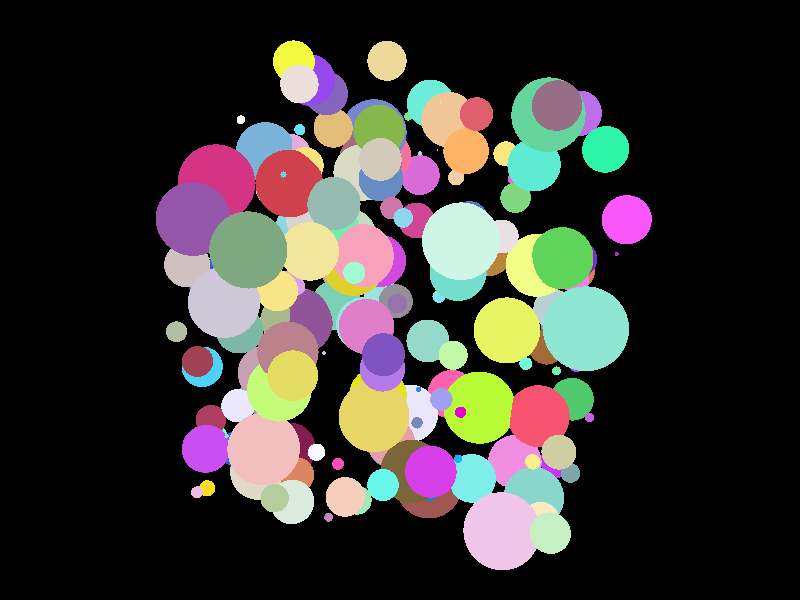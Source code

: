#include "colors.inc"

camera {
    location <0, 0, 0>
    look_at <5, 0, 0>
    angle 40
    up <0, 1, 0>
}

sphere {
    <5.62619, 0.661104, 0.168397>, 0.0122678
    pigment {
        rgb <0.151764, 0.536581, 0.335114>
    }
}

sphere {
    <4.92309, 1.07385, 0.0581824>, 0.0878012
    pigment {
        rgb <0.856326, 0.690416, 0.329684>
    }
}

sphere {
    <5.9495, 0.226891, -0.87661>, 0.168113
    pigment {
        rgb <0.112572, 0.658096, 0.0992078>
    }
}

sphere {
    <5.67758, -0.318525, 1.04573>, 0.0794721
    pigment {
        rgb <0.353734, 0.0536586, 0.0893398>
    }
}

sphere {
    <5.87929, 0.955427, 0.864344>, 0.00988299
    pigment {
        rgb <0.941856, 0.500599, 0.901928>
    }
}

sphere {
    <5.69928, -0.854847, 0.673263>, 0.0847897
    pigment {
        rgb <0.958083, 0.646009, 0.543919>
    }
}

sphere {
    <6.8227, -0.452256, 0.838159>, 0.167464
    pigment {
        rgb <0.562881, 0.353211, 0.453702>
    }
}

sphere {
    <6.30949, -0.0202848, 0.0142018>, 0.0557067
    pigment {
        rgb <0.300723, 0.176149, 0.407512>
    }
}

sphere {
    <6.52151, 0.232615, 0.119244>, 0.155468
    pigment {
        rgb <0.644341, 0.0672841, 0.757304>
    }
}

sphere {
    <5.8564, 0.490409, 0.044594>, 0.0600959
    pigment {
        rgb <0.617505, 0.185534, 0.387387>
    }
}

sphere {
    <6.30127, -0.820673, 0.0509635>, 0.1377
    pigment {
        rgb <0.797274, 0.33972, 0.405913>
    }
}

sphere {
    <5.24622, -0.759623, -0.277232>, 0.0199736
    pigment {
        rgb <0.00988587, 0.448069, 0.867084>
    }
}

sphere {
    <7.06437, -0.672992, 0.0298848>, 0.0247894
    pigment {
        rgb <0.909382, 0.604565, 0.632929>
    }
}

sphere {
    <6.70583, -0.841196, 1.12237>, 0.071906
    pigment {
        rgb <0.185601, 0.970938, 0.722746>
    }
}

sphere {
    <5.47122, 0.242511, 0.450014>, 0.14592
    pigment {
        rgb <0.87697, 0.794393, 0.32972>
    }
}

sphere {
    <5.95708, -1.07147, -0.725621>, 0.162223
    pigment {
        rgb <0.24415, 0.680956, 0.610858>
    }
}

sphere {
    <5.18658, -1.02771, 0.33646>, 0.0206389
    pigment {
        rgb <0.535758, 0.23937, 0.576395>
    }
}

sphere {
    <5.9852, -0.636874, 0.141035>, 0.192767
    pigment {
        rgb <0.796199, 0.663406, 0.131837>
    }
}

sphere {
    <5.70126, 1.07392, 0.381243>, 0.111493
    pigment {
        rgb <0.226919, 0.129627, 0.497947>
    }
}

sphere {
    <6.72386, -0.547729, -0.114305>, 0.0163532
    pigment {
        rgb <0.0344914, 0.207858, 0.887715>
    }
}

sphere {
    <5.30396, -1.11745, -0.490948>, 0.184545
    pigment {
        rgb <0.859244, 0.55622, 0.825027>
    }
}

sphere {
    <6.35666, -0.695741, 1.09362>, 0.0869445
    pigment {
        rgb <0.422368, 0.0466508, 0.120157>
    }
}

sphere {
    <5.16645, 1.12289, 0.49848>, 0.0976818
    pigment {
        rgb <0.894451, 0.968447, 0.0489449>
    }
}

sphere {
    <6.56879, -0.0286851, 0.38046>, 0.150107
    pigment {
        rgb <0.196969, 0.63322, 0.4652>
    }
}

sphere {
    <6.70846, 0.398545, -0.281857>, 0.0773739
    pigment {
        rgb <0.188939, 0.145676, 0.97674>
    }
}

sphere {
    <6.15906, 0.461136, 0.447917>, 0.189659
    pigment {
        rgb <0.690472, 0.64307, 0.622757>
    }
}

sphere {
    <5.28604, -0.251552, 0.539008>, 0.146654
    pigment {
        rgb <0.486064, 0.223781, 0.261288>
    }
}

sphere {
    <5.16402, 0.661981, 0.0920954>, 0.0996597
    pigment {
        rgb <0.647538, 0.599347, 0.4841>
    }
}

sphere {
    <5.49323, 0.885867, -0.784449>, 0.0393685
    pigment {
        rgb <0.216397, 0.677212, 0.728646>
    }
}

sphere {
    <5.64672, 0.953635, -0.761827>, 0.188833
    pigment {
        rgb <0.131748, 0.667419, 0.337376>
    }
}

sphere {
    <5.71153, -0.96369, 0.0883032>, 0.0819193
    pigment {
        rgb <0.139509, 0.925887, 0.821943>
    }
}

sphere {
    <5.04544, 0.894475, -0.720355>, 0.114351
    pigment {
        rgb <0.307933, 0.156574, 0.233317>
    }
}

sphere {
    <6.02848, -0.303807, -0.291488>, 0.0800268
    pigment {
        rgb <0.530869, 0.943256, 0.38813>
    }
}

sphere {
    <6.70815, 0.2494, -1.08887>, 0.113039
    pigment {
        rgb <0.242752, 0.0202289, 0.650085>
    }
}

sphere {
    <5.4535, -0.263709, 0.376986>, 0.00941622
    pigment {
        rgb <0.528773, 0.568586, 0.824885>
    }
}

sphere {
    <5.82557, -0.159711, 0.851553>, 0.124243
    pigment {
        rgb <0.205141, 0.474589, 0.37437>
    }
}

sphere {
    <5.33801, -0.958477, 0.266077>, 0.0949274
    pigment {
        rgb <0.925722, 0.626988, 0.491626>
    }
}

sphere {
    <5.94484, 1.06521, -0.165343>, 0.127916
    pigment {
        rgb <0.154089, 0.849107, 0.692867>
    }
}

sphere {
    <6.73912, -0.995007, 0.866264>, 0.1227
    pigment {
        rgb <0.248596, 0.179205, 0.920383>
    }
}

sphere {
    <6.2377, 0.282687, -0.496841>, 0.148008
    pigment {
        rgb <0.479092, 0.240067, 0.0442902>
    }
}

sphere {
    <5.69117, 0.113661, 1.004>, 0.101302
    pigment {
        rgb <0.0454596, 0.102534, 0.650036>
    }
}

sphere {
    <6.58791, 0.630894, 0.696084>, 0.0862883
    pigment {
        rgb <0.183531, 0.578706, 0.860367>
    }
}

sphere {
    <6.77098, -0.61261, -1.06031>, 0.131406
    pigment {
        rgb <0.0793502, 0.585597, 0.158175>
    }
}

sphere {
    <6.08094, 0.441087, -0.0914627>, 0.0991841
    pigment {
        rgb <0.625224, 0.0634936, 0.299929>
    }
}

sphere {
    <6.79686, -1.00111, -0.968215>, 0.100118
    pigment {
        rgb <0.556307, 0.0388681, 0.898741>
    }
}

sphere {
    <6.13756, 0.365674, 0.359477>, 0.147047
    pigment {
        rgb <0.170446, 0.851172, 0.404378>
    }
}

sphere {
    <6.26999, -1.09458, -0.168149>, 0.0556086
    pigment {
        rgb <0.0211284, 0.208725, 0.483777>
    }
}

sphere {
    <5.19715, 0.217247, -1.02464>, 0.00987085
    pigment {
        rgb <0.440938, 0.0264207, 0.604561>
    }
}

sphere {
    <7.02982, -0.979774, 0.0911548>, 0.054685
    pigment {
        rgb <0.817798, 0.802667, 0.853529>
    }
}

sphere {
    <6.11831, 0.559938, 0.244008>, 0.00896346
    pigment {
        rgb <0.808081, 0.133426, 0.90371>
    }
}

sphere {
    <5.57607, -0.277729, 0.0834859>, 0.109071
    pigment {
        rgb <0.216403, 0.0889195, 0.528129>
    }
}

sphere {
    <7.07721, 0.180772, 0.359903>, 0.141193
    pigment {
        rgb <0.636376, 0.340998, 0.459909>
    }
}

sphere {
    <6.62345, -0.578392, 0.13315>, 0.173552
    pigment {
        rgb <0.781686, 0.771335, 0.0140789>
    }
}

sphere {
    <6.45827, -0.121763, 0.71349>, 0.108264
    pigment {
        rgb <0.986626, 0.639164, 0.412018>
    }
}

sphere {
    <5.15449, 0.127852, 0.214285>, 0.0520667
    pigment {
        rgb <0.362816, 0.952398, 0.63911>
    }
}

sphere {
    <6.8275, -0.968197, 0.110584>, 0.0598933
    pigment {
        rgb <0.117065, 0.175052, 0.645549>
    }
}

sphere {
    <5.96893, -1.0901, 0.231037>, 0.0771962
    pigment {
        rgb <0.351829, 0.815955, 0.484639>
    }
}

sphere {
    <5.92137, 0.65462, 0.102619>, 0.121333
    pigment {
        rgb <0.133356, 0.26218, 0.545176>
    }
}

sphere {
    <6.39926, 1.07115, -0.0481418>, 0.0238392
    pigment {
        rgb <0.159961, 0.817576, 0.288461>
    }
}

sphere {
    <5.74279, -0.77898, 0.711465>, 0.188276
    pigment {
        rgb <0.889699, 0.514437, 0.512175>
    }
}

sphere {
    <5.70229, 0.143252, -0.301384>, 0.147905
    pigment {
        rgb <0.168758, 0.728724, 0.599647>
    }
}

sphere {
    <6.29134, 0.99768, -0.242167>, 0.0801679
    pigment {
        rgb <0.353628, 0.14312, 0.991164>
    }
}

sphere {
    <5.90977, -0.633818, -1.01939>, 0.0251796
    pigment {
        rgb <0.563147, 0.121958, 0.773216>
    }
}

sphere {
    <6.02629, 0.349223, -0.557064>, 0.0927821
    pigment {
        rgb <0.803023, 0.744622, 0.784405>
    }
}

sphere {
    <6.95221, -0.816279, -0.159874>, 0.00215333
    pigment {
        rgb <0.800115, 0.284348, 0.502004>
    }
}

sphere {
    <6.89885, -0.71289, -0.0604762>, 0.179846
    pigment {
        rgb <0.824542, 0.787714, 0.981247>
    }
}

sphere {
    <5.09093, -0.706557, -0.736076>, 0.0802023
    pigment {
        rgb <0.637309, 0.607175, 0.367538>
    }
}

sphere {
    <5.74915, 0.704345, 0.495468>, 0.0959967
    pigment {
        rgb <0.971395, 0.770231, 0.200883>
    }
}

sphere {
    <5.37727, -0.550675, -0.296624>, 0.0275333
    pigment {
        rgb <0.759897, 0.000885336, 0.621825>
    }
}

sphere {
    <6.12161, 0.960381, 0.372274>, 0.108647
    pigment {
        rgb <0.774474, 0.500156, 0.192734>
    }
}

sphere {
    <6.54672, -0.00729226, 0.0249539>, 0.101653
    pigment {
        rgb <0.300151, 0.277359, 0.313663>
    }
}

sphere {
    <6.82847, -0.82902, -0.808962>, 0.0998692
    pigment {
        rgb <0.697478, 0.109926, 0.608934>
    }
}

sphere {
    <5.65977, 0.604608, 0.943911>, 0.196751
    pigment {
        rgb <0.656908, 0.0342379, 0.226431>
    }
}

sphere {
    <7.07764, 0.922356, 0.109774>, 0.182934
    pigment {
        rgb <0.931251, 0.166356, 0.347473>
    }
}

sphere {
    <6.85511, -0.705092, -0.486383>, 0.189958
    pigment {
        rgb <0.308417, 0.0350756, 0.302973>
    }
}

sphere {
    <5.50477, -0.159479, 1.1196>, 0.0521716
    pigment {
        rgb <0.441222, 0.520211, 0.377605>
    }
}

sphere {
    <6.72866, -0.936487, 0.749147>, 0.0500963
    pigment {
        rgb <0.660273, 0.00208666, 0.274064>
    }
}

sphere {
    <5.40789, 0.395719, -1.11527>, 0.120753
    pigment {
        rgb <0.963809, 0.0923414, 0.975052>
    }
}

sphere {
    <5.62305, 0.663377, 0.624816>, 0.0407876
    pigment {
        rgb <0.860532, 0.566557, 0.938664>
    }
}

sphere {
    <6.4794, 1.10242, -1.05545>, 0.132524
    pigment {
        rgb <0.499562, 0.153393, 0.826432>
    }
}

sphere {
    <4.99838, 0.847604, -0.347913>, 0.0755194
    pigment {
        rgb <0.731952, 0.114942, 0.151548>
    }
}

sphere {
    <5.94391, 0.68437, 0.559779>, 0.10947
    pigment {
        rgb <0.769597, 0.847947, 0.855538>
    }
}

sphere {
    <6.3485, -0.862613, 0.638352>, 0.151178
    pigment {
        rgb <0.222358, 0.012179, 0.0839568>
    }
}

sphere {
    <6.36671, -1.03557, -0.41541>, 0.139575
    pigment {
        rgb <0.210281, 0.852226, 0.833813>
    }
}

sphere {
    <6.90854, 0.904616, -0.831189>, 0.0562637
    pigment {
        rgb <0.0369391, 0.128356, 0.00487588>
    }
}

sphere {
    <7.02423, -0.893116, 0.644848>, 0.078429
    pigment {
        rgb <0.932412, 0.249204, 0.541902>
    }
}

sphere {
    <5.6855, 0.877885, 0.108311>, 0.132761
    pigment {
        rgb <0.235858, 0.472942, 0.0680544>
    }
}

sphere {
    <6.24249, 0.365611, 0.289227>, 0.154318
    pigment {
        rgb <0.535786, 0.708943, 0.521107>
    }
}

sphere {
    <6.09066, 0.441309, -0.383342>, 0.107374
    pigment {
        rgb <0.0812702, 0.186569, 0.499818>
    }
}

sphere {
    <5.72445, 0.607817, 0.576274>, 0.175031
    pigment {
        rgb <0.634046, 0.0525366, 0.076527>
    }
}

sphere {
    <6.9783, -0.211423, -0.653119>, 0.17604
    pigment {
        rgb <0.913095, 0.928256, 0.845802>
    }
}

sphere {
    <5.61414, 0.420255, -0.0163537>, 0.0500167
    pigment {
        rgb <0.272231, 0.679154, 0.879751>
    }
}

sphere {
    <6.01844, -0.674569, -0.0934124>, 0.030812
    pigment {
        rgb <0.198682, 0.247891, 0.438593>
    }
}

sphere {
    <5.93931, -0.628839, -0.748501>, 0.166344
    pigment {
        rgb <0.911151, 0.0861265, 0.160535>
    }
}

sphere {
    <6.21857, 0.277613, 0.309279>, 0.0499922
    pigment {
        rgb <0.155508, 0.225163, 0.117336>
    }
}

sphere {
    <6.25002, -0.233061, -0.158663>, 0.121844
    pigment {
        rgb <0.307138, 0.69576, 0.594681>
    }
}

sphere {
    <5.99703, -1.05183, 1.10797>, 0.0320997
    pigment {
        rgb <0.856716, 0.493396, 0.763268>
    }
}

sphere {
    <5.57441, -0.822588, -0.673549>, 0.039271
    pigment {
        rgb <0.963331, 0.878313, 0.255465>
    }
}

sphere {
    <5.69521, -0.357415, 0.09103>, 0.117823
    pigment {
        rgb <0.463006, 0.189762, 0.804106>
    }
}

sphere {
    <5.82182, 0.957316, -0.257415>, 0.144436
    pigment {
        rgb <0.878848, 0.565489, 0.307793>
    }
}

sphere {
    <6.4724, -1.08817, -0.169325>, 0.197659
    pigment {
        rgb <0.351582, 0.0934193, 0.0848954>
    }
}

sphere {
    <5.70548, -0.900134, -0.884425>, 0.050223
    pigment {
        rgb <0.209232, 0.38846, 0.40283>
    }
}

sphere {
    <5.98331, -0.364447, 1.07651>, 0.110316
    pigment {
        rgb <0.0730809, 0.640239, 0.960055>
    }
}

sphere {
    <6.91953, -0.0618132, 0.230159>, 0.0536646
    pigment {
        rgb <0.811014, 0.44888, 0.218981>
    }
}

sphere {
    <6.74197, 0.032551, 0.115754>, 0.106718
    pigment {
        rgb <0.318524, 0.768401, 0.783783>
    }
}

sphere {
    <4.88946, -0.337508, 0.476956>, 0.112445
    pigment {
        rgb <0.782473, 0.713863, 0.124941>
    }
}

sphere {
    <6.56318, -0.437148, 0.127015>, 0.0130363
    pigment {
        rgb <0.441587, 0.268761, 0.0796222>
    }
}

sphere {
    <7.05796, -0.457459, 0.0471839>, 0.0554709
    pigment {
        rgb <0.495324, 0.406045, 0.231256>
    }
}

sphere {
    <6.64441, 1.01633, 0.1575>, 0.197273
    pigment {
        rgb <0.183932, 0.230226, 0.646109>
    }
}

sphere {
    <6.72472, 0.250474, -0.128208>, 0.00121062
    pigment {
        rgb <0.456369, 0.45195, 0.949103>
    }
}

sphere {
    <6.17313, -1.06035, 1.08282>, 0.0447051
    pigment {
        rgb <0.939021, 0.724035, 0.0160118>
    }
}

sphere {
    <6.07623, 0.191724, -0.758321>, 0.17417
    pigment {
        rgb <0.88263, 0.98338, 0.237123>
    }
}

sphere {
    <5.02453, -0.131778, -0.84906>, 0.194166
    pigment {
        rgb <0.272084, 0.792239, 0.651591>
    }
}

sphere {
    <6.17198, 0.198646, 0.261098>, 0.175392
    pigment {
        rgb <0.751911, 0.629253, 0.0218145>
    }
}

sphere {
    <6.32338, 0.778928, -0.771031>, 0.152298
    pigment {
        rgb <0.111961, 0.834246, 0.657436>
    }
}

sphere {
    <5.2528, 0.60111, 0.557107>, 0.014595
    pigment {
        rgb <0.146309, 0.616063, 0.690686>
    }
}

sphere {
    <6.13717, -0.959248, -0.065464>, 0.174763
    pigment {
        rgb <0.190982, 0.135289, 0.04153>
    }
}

sphere {
    <6.55821, 0.612165, -0.690136>, 0.090613
    pigment {
        rgb <0.218128, 0.671322, 0.218533>
    }
}

sphere {
    <6.13957, -0.137517, 0.20348>, 0.15308
    pigment {
        rgb <0.309169, 0.785188, 0.781686>
    }
}

sphere {
    <6.41396, 0.0626436, 0.661033>, 0.109143
    pigment {
        rgb <0.699033, 0.357634, 0.791388>
    }
}

sphere {
    <5.3131, 0.284358, -0.294231>, 0.187689
    pigment {
        rgb <0.625045, 0.915353, 0.792635>
    }
}

sphere {
    <6.97903, 0.553174, -0.458329>, 0.0725894
    pigment {
        rgb <0.104969, 0.308598, 0.595076>
    }
}

sphere {
    <5.99313, 0.0512456, 0.669192>, 0.112959
    pigment {
        rgb <0.931961, 0.785222, 0.245508>
    }
}

sphere {
    <6.03917, 0.480576, 0.383539>, 0.0618478
    pigment {
        rgb <0.912257, 0.0477759, 0.698126>
    }
}

sphere {
    <6.60612, -0.0542404, -0.921581>, 0.118968
    pigment {
        rgb <0.484272, 0.637814, 0.656028>
    }
}

sphere {
    <6.47786, 0.148704, 1.06006>, 0.117591
    pigment {
        rgb <0.720831, 0.921498, 0.863829>
    }
}

sphere {
    <5.54654, 0.177849, 1.07385>, 0.113985
    pigment {
        rgb <0.62269, 0.532075, 0.526563>
    }
}

sphere {
    <7.124, 0.811068, -0.128848>, 0.128065
    pigment {
        rgb <0.703975, 0.143087, 0.680907>
    }
}

sphere {
    <6.53103, 0.119765, -1.04054>, 0.080703
    pigment {
        rgb <0.955594, 0.204058, 0.847983>
    }
}

sphere {
    <5.73936, 0.788412, -1.07353>, 0.120864
    pigment {
        rgb <0.027055, 0.908618, 0.387247>
    }
}

sphere {
    <7.0794, 0.782219, -0.729366>, 0.0348328
    pigment {
        rgb <0.918111, 0.117864, 0.756083>
    }
}

sphere {
    <6.46091, 0.0260577, 0.922963>, 0.0769053
    pigment {
        rgb <0.636849, 0.217057, 0.624906>
    }
}

sphere {
    <6.96418, 1.08189, 0.634694>, 0.0350447
    pigment {
        rgb <0.141278, 0.765574, 0.968275>
    }
}

sphere {
    <5.42069, -1.09098, -0.696416>, 0.0914013
    pigment {
        rgb <0.997932, 0.811968, 0.515496>
    }
}

sphere {
    <6.99972, 0.810711, 0.206229>, 0.174189
    pigment {
        rgb <0.841191, 0.794404, 0.0756745>
    }
}

sphere {
    <5.65157, 0.766908, -0.33964>, 0.116578
    pigment {
        rgb <0.995558, 0.450661, 0.129146>
    }
}

sphere {
    <6.33058, -0.610364, 0.932361>, 0.0961677
    pigment {
        rgb <0.819614, 0.800884, 0.995764>
    }
}

sphere {
    <5.06442, 0.373543, 0.951911>, 0.169689
    pigment {
        rgb <0.301713, 0.0899691, 0.397001>
    }
}

sphere {
    <5.65085, 0.90045, -0.677412>, 0.0230333
    pigment {
        rgb <0.0322916, 0.400997, 0.668662>
    }
}

sphere {
    <6.97079, -0.600463, -0.328962>, 0.154984
    pigment {
        rgb <0.987929, 0.119087, 0.423515>
    }
}

sphere {
    <5.65561, 0.756002, -0.103848>, 0.0111824
    pigment {
        rgb <0.40409, 0.63282, 0.816652>
    }
}

sphere {
    <6.64465, -0.981206, -0.694269>, 0.160618
    pigment {
        rgb <0.874077, 0.269267, 0.757034>
    }
}

sphere {
    <5.44564, -0.231559, -0.726484>, 0.0889341
    pigment {
        rgb <0.356738, 0.143614, 0.0376141>
    }
}

sphere {
    <5.15022, -0.948644, 0.504871>, 0.102668
    pigment {
        rgb <0.700637, 0.820959, 0.72963>
    }
}

sphere {
    <6.43846, 0.94017, 0.0499901>, 0.0494296
    pigment {
        rgb <0.571836, 0.670461, 0.943952>
    }
}

sphere {
    <5.31731, 1.06636, 0.436273>, 0.122702
    pigment {
        rgb <0.30536, 0.0648248, 0.840158>
    }
}

sphere {
    <6.39958, -0.113325, 0.675691>, 0.13558
    pigment {
        rgb <0.374141, 0.482702, 0.265995>
    }
}

sphere {
    <5.91659, -0.802694, 1.04438>, 0.127987
    pigment {
        rgb <0.58716, 0.0788088, 0.900227>
    }
}

sphere {
    <6.32268, 0.472573, 0.292532>, 0.0469711
    pigment {
        rgb <0.849646, 0.982531, 0.275648>
    }
}

sphere {
    <6.70437, 0.917828, -0.230794>, 0.00457698
    pigment {
        rgb <0.247441, 0.609871, 0.446046>
    }
}

sphere {
    <5.19531, -0.776539, 0.292481>, 0.0281707
    pigment {
        rgb <0.903651, 0.0812033, 0.45839>
    }
}

sphere {
    <4.9037, -0.886259, 0.559066>, 0.0627175
    pigment {
        rgb <0.453652, 0.610268, 0.338587>
    }
}

sphere {
    <5.77252, -0.139701, 0.175747>, 0.145393
    pigment {
        rgb <0.735873, 0.213021, 0.592047>
    }
}

sphere {
    <5.01849, 0.906556, -0.185098>, 0.0034497
    pigment {
        rgb <0.704406, 0.823297, 0.66979>
    }
}

sphere {
    <5.07955, 0.204005, -0.936892>, 0.00161885
    pigment {
        rgb <0.0625044, 0.948082, 0.0811447>
    }
}

sphere {
    <6.03609, -0.35732, -0.96756>, 0.0390157
    pigment {
        rgb <0.469048, 0.0631923, 0.95924>
    }
}

sphere {
    <6.46571, -0.127667, 0.593654>, 0.197521
    pigment {
        rgb <0.28358, 0.0880715, 0.317245>
    }
}

sphere {
    <4.97296, -0.288817, -0.569136>, 0.0289866
    pigment {
        rgb <0.169077, 0.98806, 0.639817>
    }
}

sphere {
    <6.00437, 0.810411, 0.732297>, 0.161562
    pigment {
        rgb <0.193356, 0.450177, 0.692134>
    }
}

sphere {
    <6.80128, -1.06064, 0.872783>, 0.176362
    pigment {
        rgb <0.745354, 0.697089, 0.579974>
    }
}

sphere {
    <5.64193, 0.466101, 0.874021>, 0.0347306
    pigment {
        rgb <0.331594, 0.447618, 0.280978>
    }
}

sphere {
    <4.99598, 0.223741, 0.79661>, 0.00794357
    pigment {
        rgb <0.346676, 0.925541, 0.0825523>
    }
}

sphere {
    <6.05989, 0.794384, 0.610288>, 0.123076
    pigment {
        rgb <0.760926, 0.418979, 0.723306>
    }
}

sphere {
    <6.90861, 0.180857, -1.1097>, 0.113204
    pigment {
        rgb <0.692793, 0.197512, 0.124634>
    }
}

sphere {
    <5.36276, -0.43673, 0.588452>, 0.157007
    pigment {
        rgb <0.550412, 0.97103, 0.196202>
    }
}

sphere {
    <5.97061, 0.559145, 0.471952>, 0.0338476
    pigment {
        rgb <0.727051, 0.3852, 0.449805>
    }
}

sphere {
    <6.81449, -0.169396, -1.0185>, 0.140745
    pigment {
        rgb <0.247863, 0.416824, 0.311785>
    }
}

sphere {
    <5.71057, -1.04238, 0.256331>, 0.0588704
    pigment {
        rgb <0.889774, 0.789896, 0.856471>
    }
}

sphere {
    <6.09066, 0.0203542, -0.216222>, 0.0362789
    pigment {
        rgb <0.229779, 0.763856, 0.915961>
    }
}

sphere {
    <7.06942, -0.457251, -1.0079>, 0.0286617
    pigment {
        rgb <0.18573, 0.869142, 0.43727>
    }
}

sphere {
    <6.96827, -0.673251, 0.000706001>, 0.0836564
    pigment {
        rgb <0.241295, 0.276167, 0.552055>
    }
}

sphere {
    <6.82874, 0.69148, 0.78983>, 0.105951
    pigment {
        rgb <0.906306, 0.933598, 0.60433>
    }
}

sphere {
    <6.77905, 0.758613, -0.346146>, 0.0497893
    pigment {
        rgb <0.897734, 0.622054, 0.370393>
    }
}

sphere {
    <5.83749, -0.529149, -0.220052>, 0.0593069
    pigment {
        rgb <0.358284, 0.356743, 0.878963>
    }
}

sphere {
    <6.42291, 0.434069, 0.621737>, 0.103528
    pigment {
        rgb <0.240748, 0.677362, 0.781638>
    }
}

sphere {
    <6.15856, -0.983052, 0.578253>, 0.096907
    pigment {
        rgb <0.704966, 0.239603, 0.117505>
    }
}

sphere {
    <6.45168, 0.810714, 0.173906>, 0.185952
    pigment {
        rgb <0.385347, 0.145452, 0.195196>
    }
}

sphere {
    <5.43918, -0.851314, -0.152584>, 0.127259
    pigment {
        rgb <0.678905, 0.0493728, 0.825661>
    }
}

sphere {
    <5.12062, -0.636176, 0.807758>, 0.0104005
    pigment {
        rgb <0.213307, 0.799428, 0.69849>
    }
}

sphere {
    <6.89714, 0.156109, 1.05537>, 0.0374957
    pigment {
        rgb <0.438746, 0.91571, 0.251247>
    }
}

sphere {
    <5.07879, -1.0799, -0.69471>, 0.0938816
    pigment {
        rgb <0.559115, 0.869251, 0.546514>
    }
}

sphere {
    <5.10251, 1.00546, 0.467164>, 0.088794
    pigment {
        rgb <0.838717, 0.732778, 0.684905>
    }
}

sphere {
    <5.82734, -0.809213, 0.442745>, 0.0459598
    pigment {
        rgb <0.974918, 0.937989, 0.982118>
    }
}

sphere {
    <6.51635, -0.550808, 0.703708>, 0.031428
    pigment {
        rgb <0.646952, 0.787017, 0.43542>
    }
}

sphere {
    <7.09823, 0.246104, -0.112371>, 0.00189653
    pigment {
        rgb <0.0455156, 0.986311, 0.324965>
    }
}

sphere {
    <5.53558, -0.0117633, 0.885285>, 0.179696
    pigment {
        rgb <0.61294, 0.569322, 0.688157>
    }
}

sphere {
    <5.1762, -0.143612, -0.503082>, 0.155784
    pigment {
        rgb <0.806777, 0.911419, 0.121083>
    }
}

sphere {
    <5.65726, 0.49756, 0.340218>, 0.136876
    pigment {
        rgb <0.305595, 0.495014, 0.434466>
    }
}

sphere {
    <5.33598, -0.341045, 0.653022>, 0.00034471
    pigment {
        rgb <0.175772, 0.0736476, 0.293333>
    }
}

sphere {
    <7.03344, 0.759814, 0.84245>, 0.0562921
    pigment {
        rgb <0.35748, 0.9821, 0.231214>
    }
}

sphere {
    <6.70072, 0.893702, -0.645221>, 0.0754516
    pigment {
        rgb <0.973123, 0.800329, 0.211051>
    }
}

sphere {
    <7.12462, -0.966582, 1.0538>, 0.116792
    pigment {
        rgb <0.0261571, 0.13428, 0.684805>
    }
}

sphere {
    <6.14081, -0.0930249, -0.621261>, 0.0262642
    pigment {
        rgb <0.609223, 0.0795087, 0.616607>
    }
}

sphere {
    <5.03932, 0.828997, 0.729123>, 0.019514
    pigment {
        rgb <0.94071, 0.960179, 0.835725>
    }
}

sphere {
    <5.00208, 0.228184, 0.689652>, 0.175717
    pigment {
        rgb <0.204507, 0.392682, 0.215997>
    }
}

sphere {
    <5.99139, -0.587719, -0.433245>, 0.196064
    pigment {
        rgb <0.471402, 0.95438, 0.036363>
    }
}

sphere {
    <6.95684, -0.592888, 0.88032>, 0.133541
    pigment {
        rgb <0.24697, 0.330172, 0.439208>
    }
}

sphere {
    <6.05202, 0.702928, 0.211689>, 0.154609
    pigment {
        rgb <0.697504, 0.710239, 0.560379>
    }
}

sphere {
    <6.18745, -0.569467, -0.858856>, 0.00388429
    pigment {
        rgb <0.366637, 0.570591, 0.376375>
    }
}

sphere {
    <6.09096, 0.244966, 0.211147>, 0.176262
    pigment {
        rgb <0.947751, 0.362297, 0.505271>
    }
}

light_source {
    <-5, -5, -4>,
    color White
}


